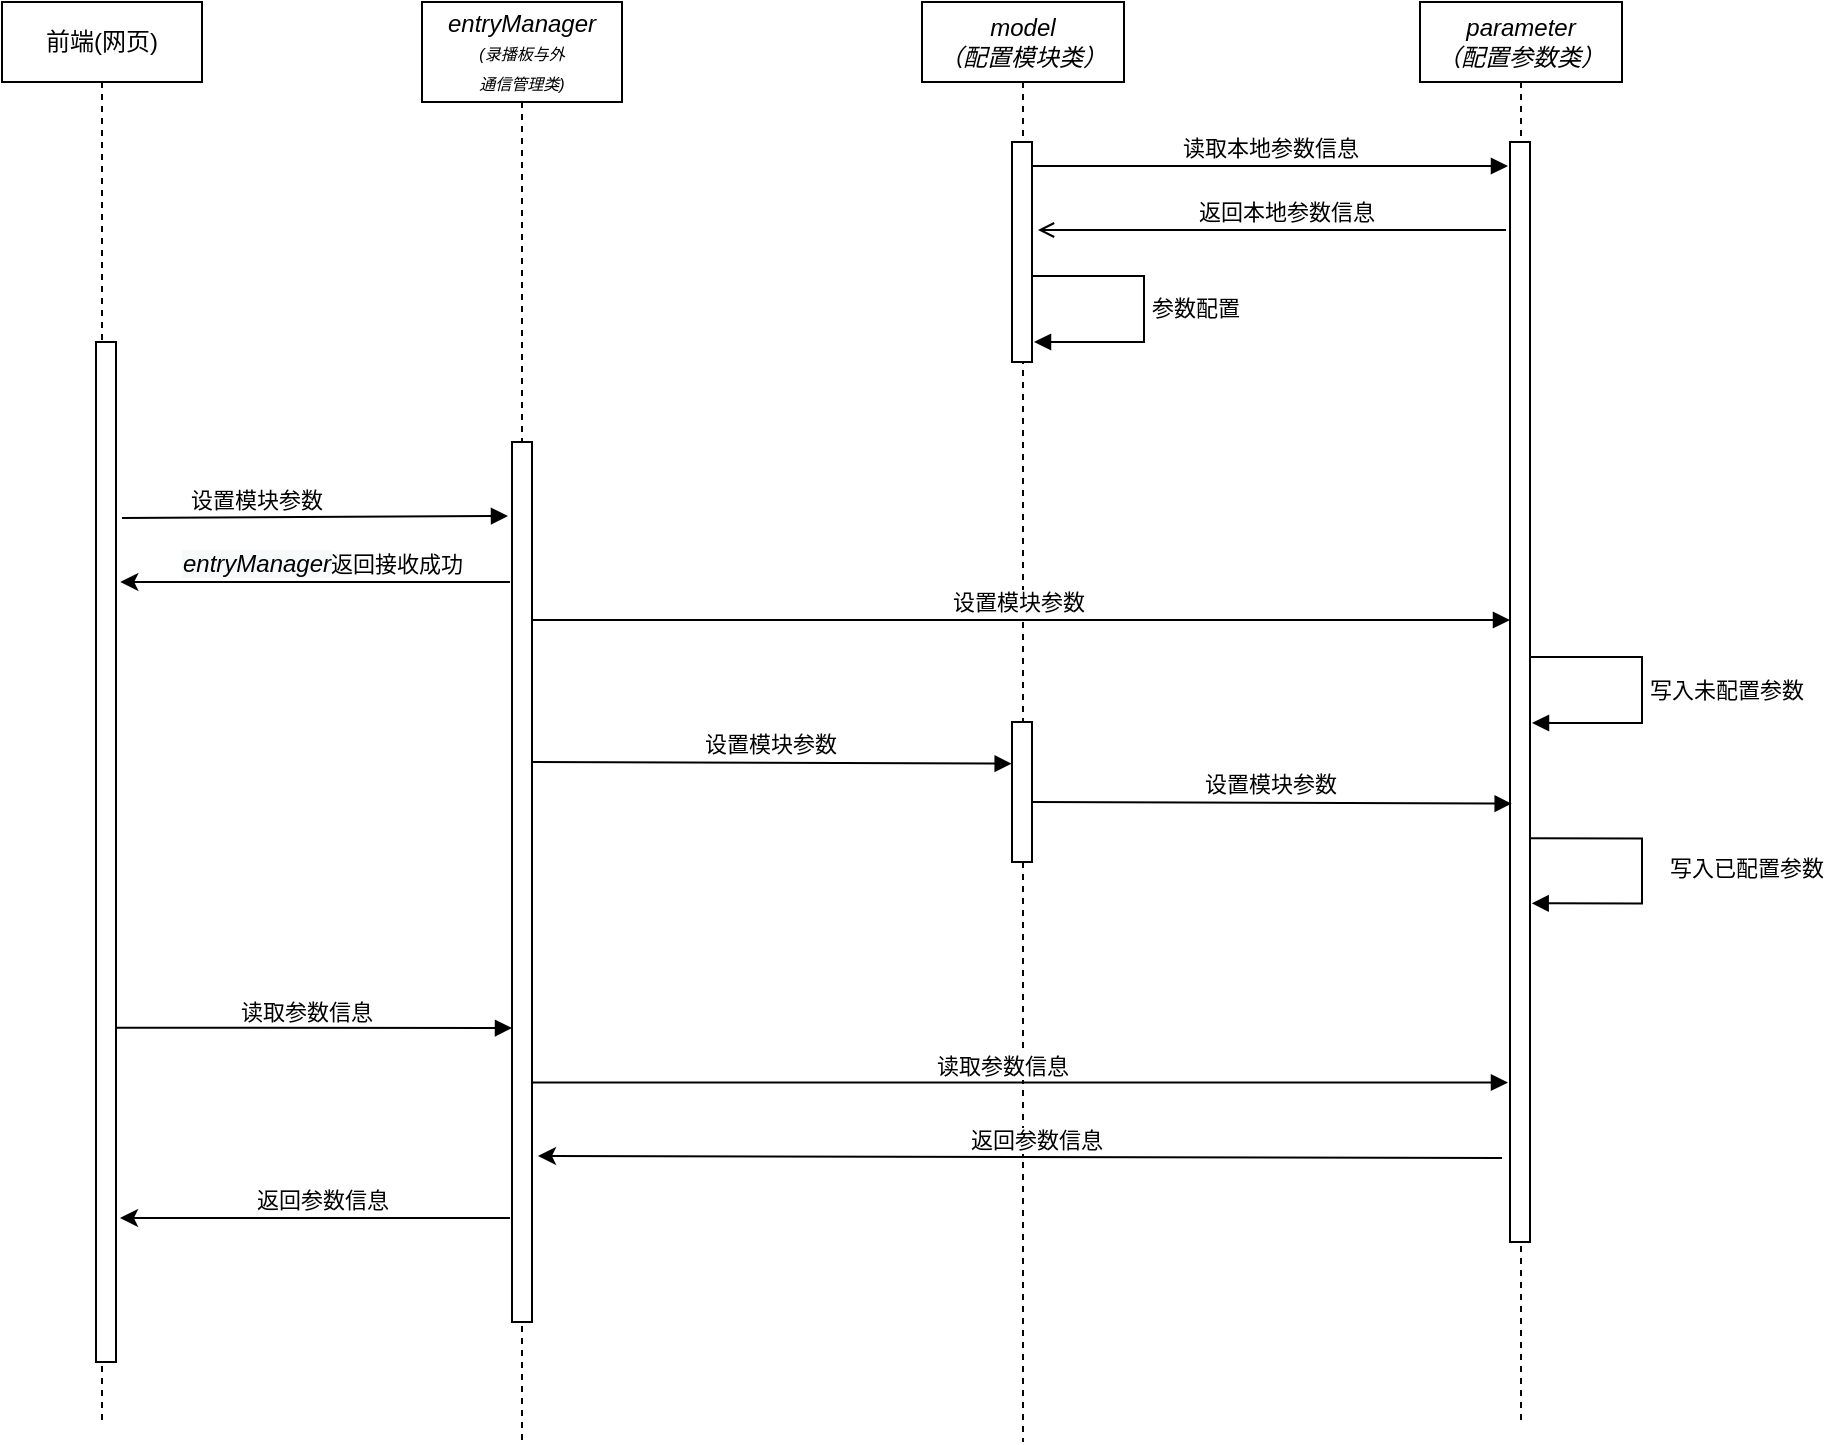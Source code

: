 <mxfile version="11.0.1" type="github"><diagram name="Page-1" id="c4acf3e9-155e-7222-9cf6-157b1a14988f"><mxGraphModel dx="1381" dy="771" grid="1" gridSize="10" guides="1" tooltips="1" connect="1" arrows="1" fold="1" page="1" pageScale="1" pageWidth="850" pageHeight="1100" background="#ffffff" math="0" shadow="0"><root><mxCell id="0"/><mxCell id="1" parent="0"/><mxCell id="B9yI50szMETjEd2v0kCB-1" value="前端(网页)" style="shape=umlLifeline;perimeter=lifelinePerimeter;whiteSpace=wrap;html=1;container=1;collapsible=0;recursiveResize=0;outlineConnect=0;" parent="1" vertex="1"><mxGeometry x="40" y="20" width="100" height="710" as="geometry"/></mxCell><mxCell id="B9yI50szMETjEd2v0kCB-4" value="" style="html=1;points=[];perimeter=orthogonalPerimeter;" parent="B9yI50szMETjEd2v0kCB-1" vertex="1"><mxGeometry x="47" y="170" width="10" height="510" as="geometry"/></mxCell><mxCell id="B9yI50szMETjEd2v0kCB-6" value="&lt;i style=&quot;white-space: nowrap&quot;&gt;entryManager&lt;br&gt;&lt;font style=&quot;font-size: 8px&quot;&gt;(录播板与外&lt;br&gt;通信管理类)&lt;/font&gt;&lt;/i&gt;" style="shape=umlLifeline;perimeter=lifelinePerimeter;whiteSpace=wrap;html=1;container=1;collapsible=0;recursiveResize=0;outlineConnect=0;size=50;" parent="1" vertex="1"><mxGeometry x="250" y="20" width="100" height="720" as="geometry"/></mxCell><mxCell id="B9yI50szMETjEd2v0kCB-8" value="" style="html=1;points=[];perimeter=orthogonalPerimeter;" parent="B9yI50szMETjEd2v0kCB-6" vertex="1"><mxGeometry x="45" y="220" width="10" height="440" as="geometry"/></mxCell><mxCell id="B9yI50szMETjEd2v0kCB-16" value="&lt;i style=&quot;white-space: nowrap&quot;&gt;model&lt;br&gt;（配置模块类）&lt;br&gt;&lt;/i&gt;" style="shape=umlLifeline;perimeter=lifelinePerimeter;whiteSpace=wrap;html=1;container=1;collapsible=0;recursiveResize=0;outlineConnect=0;" parent="1" vertex="1"><mxGeometry x="500" y="20" width="101" height="720" as="geometry"/></mxCell><mxCell id="B9yI50szMETjEd2v0kCB-18" value="" style="html=1;points=[];perimeter=orthogonalPerimeter;" parent="B9yI50szMETjEd2v0kCB-16" vertex="1"><mxGeometry x="45" y="70" width="10" height="110" as="geometry"/></mxCell><mxCell id="uyK7qhQz3kz4ibQ4stl4-6" value="" style="html=1;points=[];perimeter=orthogonalPerimeter;" vertex="1" parent="B9yI50szMETjEd2v0kCB-16"><mxGeometry x="45" y="360" width="10" height="70" as="geometry"/></mxCell><mxCell id="B9yI50szMETjEd2v0kCB-27" value="设置模块参数" style="html=1;verticalAlign=bottom;endArrow=block;exitX=1.3;exitY=0.138;exitDx=0;exitDy=0;exitPerimeter=0;entryX=-0.183;entryY=0.193;entryDx=0;entryDy=0;entryPerimeter=0;" parent="1" edge="1"><mxGeometry x="-0.3" width="80" relative="1" as="geometry"><mxPoint x="100" y="278" as="sourcePoint"/><mxPoint x="293" y="277" as="targetPoint"/><mxPoint as="offset"/></mxGeometry></mxCell><mxCell id="B9yI50szMETjEd2v0kCB-36" value="&lt;i style=&quot;font-size: 12px ; background-color: rgb(248 , 249 , 250)&quot;&gt;entryManager&lt;/i&gt;返回接收成功" style="html=1;verticalAlign=bottom;endArrow=none;exitX=1.3;exitY=0.138;exitDx=0;exitDy=0;exitPerimeter=0;startArrow=classic;startFill=1;endFill=0;" parent="1" edge="1"><mxGeometry x="0.035" width="80" relative="1" as="geometry"><mxPoint x="99.143" y="310" as="sourcePoint"/><mxPoint x="294" y="310" as="targetPoint"/><mxPoint as="offset"/></mxGeometry></mxCell><mxCell id="B9yI50szMETjEd2v0kCB-37" value="设置模块参数" style="html=1;verticalAlign=bottom;endArrow=block;exitX=1.5;exitY=0.75;exitDx=0;exitDy=0;exitPerimeter=0;" parent="1" target="uyK7qhQz3kz4ibQ4stl4-2" edge="1"><mxGeometry x="-0.006" width="80" relative="1" as="geometry"><mxPoint x="305" y="329" as="sourcePoint"/><mxPoint x="540" y="329" as="targetPoint"/><mxPoint as="offset"/></mxGeometry></mxCell><mxCell id="B9yI50szMETjEd2v0kCB-38" value="读取参数信息" style="html=1;verticalAlign=bottom;endArrow=block;exitX=1.3;exitY=0.138;exitDx=0;exitDy=0;exitPerimeter=0;entryX=0;entryY=0.666;entryDx=0;entryDy=0;entryPerimeter=0;" parent="1" edge="1" target="B9yI50szMETjEd2v0kCB-8"><mxGeometry x="-0.039" y="-1" width="80" relative="1" as="geometry"><mxPoint x="97.143" y="532.857" as="sourcePoint"/><mxPoint x="789.833" y="534.167" as="targetPoint"/><mxPoint as="offset"/></mxGeometry></mxCell><mxCell id="B9yI50szMETjEd2v0kCB-41" value="返回参数信息" style="html=1;verticalAlign=bottom;endArrow=none;exitX=1.3;exitY=0.946;exitDx=0;exitDy=0;exitPerimeter=0;startArrow=classic;startFill=1;endFill=0;" parent="1" edge="1"><mxGeometry x="0.035" width="80" relative="1" as="geometry"><mxPoint x="308" y="597" as="sourcePoint"/><mxPoint x="790" y="598" as="targetPoint"/><mxPoint as="offset"/></mxGeometry></mxCell><mxCell id="uyK7qhQz3kz4ibQ4stl4-1" value="&lt;i&gt;&lt;span style=&quot;white-space: nowrap&quot;&gt;parameter&lt;br&gt;（配置参数类）&lt;/span&gt;&lt;br&gt;&lt;/i&gt;" style="shape=umlLifeline;perimeter=lifelinePerimeter;whiteSpace=wrap;html=1;container=1;collapsible=0;recursiveResize=0;outlineConnect=0;" vertex="1" parent="1"><mxGeometry x="749" y="20" width="101" height="710" as="geometry"/></mxCell><mxCell id="uyK7qhQz3kz4ibQ4stl4-2" value="" style="html=1;points=[];perimeter=orthogonalPerimeter;" vertex="1" parent="uyK7qhQz3kz4ibQ4stl4-1"><mxGeometry x="45" y="70" width="10" height="550" as="geometry"/></mxCell><mxCell id="uyK7qhQz3kz4ibQ4stl4-3" value="读取本地参数信息" style="html=1;verticalAlign=bottom;endArrow=block;exitX=1.5;exitY=0.75;exitDx=0;exitDy=0;exitPerimeter=0;" edge="1" parent="1"><mxGeometry x="-0.006" width="80" relative="1" as="geometry"><mxPoint x="555" y="102" as="sourcePoint"/><mxPoint x="793" y="102" as="targetPoint"/><mxPoint as="offset"/></mxGeometry></mxCell><mxCell id="uyK7qhQz3kz4ibQ4stl4-4" value="返回本地参数信息" style="html=1;verticalAlign=bottom;endArrow=none;exitX=1.5;exitY=0.75;exitDx=0;exitDy=0;exitPerimeter=0;startArrow=open;startFill=0;endFill=0;" edge="1" parent="1"><mxGeometry x="0.061" width="80" relative="1" as="geometry"><mxPoint x="558" y="134" as="sourcePoint"/><mxPoint x="792" y="134" as="targetPoint"/><mxPoint as="offset"/></mxGeometry></mxCell><mxCell id="uyK7qhQz3kz4ibQ4stl4-5" value="参数配置" style="edgeStyle=orthogonalEdgeStyle;html=1;align=left;spacingLeft=2;endArrow=block;rounded=0;entryX=1;entryY=0.775;entryDx=0;entryDy=0;entryPerimeter=0;" edge="1" parent="1"><mxGeometry relative="1" as="geometry"><mxPoint x="555" y="157" as="sourcePoint"/><Array as="points"><mxPoint x="611" y="157"/><mxPoint x="611" y="190"/></Array><mxPoint x="556" y="190" as="targetPoint"/></mxGeometry></mxCell><mxCell id="uyK7qhQz3kz4ibQ4stl4-7" value="写入未配置参数" style="edgeStyle=orthogonalEdgeStyle;html=1;align=left;spacingLeft=2;endArrow=block;rounded=0;entryX=1;entryY=0.775;entryDx=0;entryDy=0;entryPerimeter=0;" edge="1" parent="1"><mxGeometry relative="1" as="geometry"><mxPoint x="804" y="347.5" as="sourcePoint"/><Array as="points"><mxPoint x="860" y="347.5"/><mxPoint x="860" y="380.5"/></Array><mxPoint x="805" y="380.5" as="targetPoint"/></mxGeometry></mxCell><mxCell id="uyK7qhQz3kz4ibQ4stl4-8" value="设置模块参数" style="html=1;verticalAlign=bottom;endArrow=block;exitX=1.5;exitY=0.75;exitDx=0;exitDy=0;exitPerimeter=0;entryX=-0.019;entryY=0.093;entryDx=0;entryDy=0;entryPerimeter=0;" edge="1" parent="1"><mxGeometry x="-0.006" width="80" relative="1" as="geometry"><mxPoint x="305" y="400" as="sourcePoint"/><mxPoint x="544.833" y="400.833" as="targetPoint"/><mxPoint as="offset"/></mxGeometry></mxCell><mxCell id="uyK7qhQz3kz4ibQ4stl4-9" value="设置模块参数" style="html=1;verticalAlign=bottom;endArrow=block;exitX=1.5;exitY=0.75;exitDx=0;exitDy=0;exitPerimeter=0;entryX=-0.019;entryY=0.093;entryDx=0;entryDy=0;entryPerimeter=0;" edge="1" parent="1"><mxGeometry x="-0.006" width="80" relative="1" as="geometry"><mxPoint x="555" y="420" as="sourcePoint"/><mxPoint x="794.833" y="420.833" as="targetPoint"/><mxPoint as="offset"/></mxGeometry></mxCell><mxCell id="uyK7qhQz3kz4ibQ4stl4-10" value="写入已配置参数" style="edgeStyle=orthogonalEdgeStyle;html=1;align=left;spacingLeft=2;endArrow=block;rounded=0;entryX=1;entryY=0.775;entryDx=0;entryDy=0;entryPerimeter=0;" edge="1" parent="1"><mxGeometry x="-0.221" y="-19" relative="1" as="geometry"><mxPoint x="804" y="438.167" as="sourcePoint"/><Array as="points"><mxPoint x="860" y="438"/><mxPoint x="860" y="471"/></Array><mxPoint x="804.833" y="470.667" as="targetPoint"/><mxPoint x="29" y="15" as="offset"/></mxGeometry></mxCell><mxCell id="uyK7qhQz3kz4ibQ4stl4-11" value="读取参数信息" style="html=1;verticalAlign=bottom;endArrow=block;entryX=-0.1;entryY=0.855;entryDx=0;entryDy=0;entryPerimeter=0;" edge="1" parent="1" source="B9yI50szMETjEd2v0kCB-8" target="uyK7qhQz3kz4ibQ4stl4-2"><mxGeometry x="-0.039" y="-1" width="80" relative="1" as="geometry"><mxPoint x="310" y="560" as="sourcePoint"/><mxPoint x="500" y="560" as="targetPoint"/><mxPoint as="offset"/></mxGeometry></mxCell><mxCell id="uyK7qhQz3kz4ibQ4stl4-12" value="返回参数信息" style="html=1;verticalAlign=bottom;endArrow=none;startArrow=classic;startFill=1;endFill=0;entryX=-0.1;entryY=0.995;entryDx=0;entryDy=0;entryPerimeter=0;" edge="1" parent="1"><mxGeometry x="0.035" width="80" relative="1" as="geometry"><mxPoint x="99" y="628" as="sourcePoint"/><mxPoint x="294" y="628" as="targetPoint"/><mxPoint as="offset"/></mxGeometry></mxCell></root></mxGraphModel></diagram></mxfile>